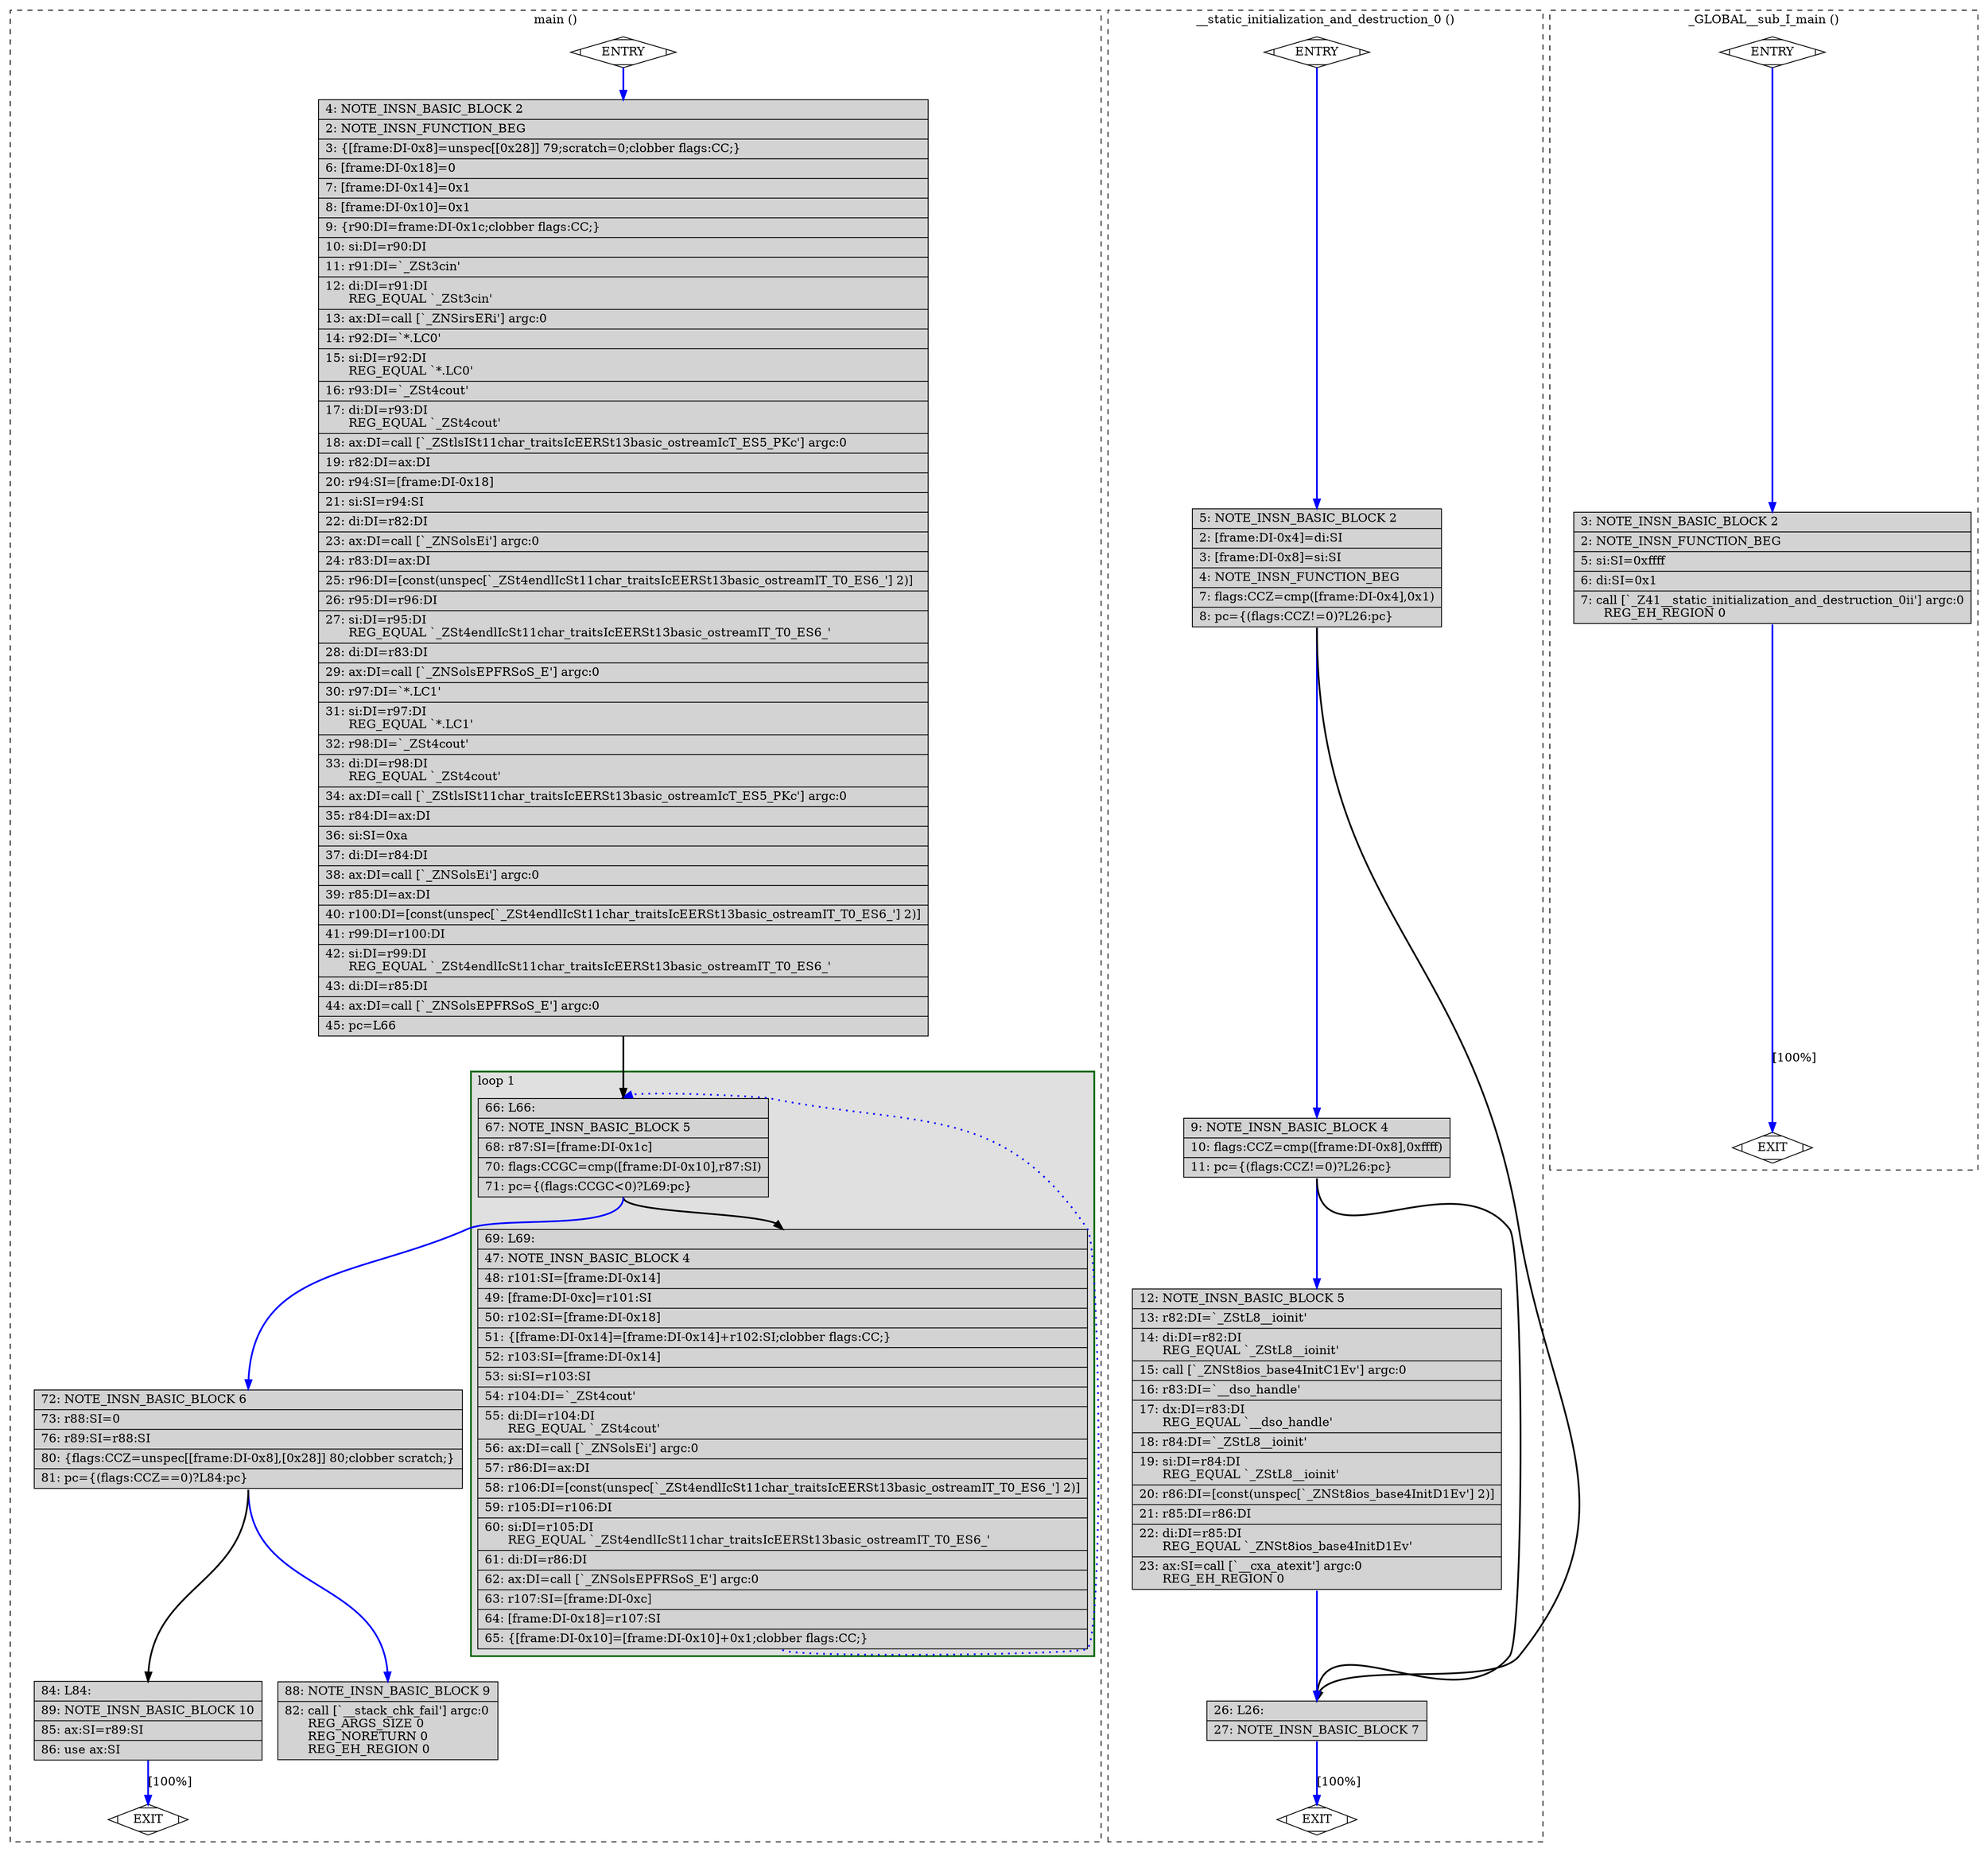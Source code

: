 digraph "a-fib.cpp.246r.vregs" {
overlap=false;
subgraph "cluster_main" {
	style="dashed";
	color="black";
	label="main ()";
	subgraph cluster_1731_1 {
	style="filled";
	color="darkgreen";
	fillcolor="grey88";
	label="loop 1";
	labeljust=l;
	penwidth=2;
	fn_1731_basic_block_5 [shape=record,style=filled,fillcolor=lightgrey,label="{\ \ \ 66:\ L66:\l\
|\ \ \ 67:\ NOTE_INSN_BASIC_BLOCK\ 5\l\
|\ \ \ 68:\ r87:SI=[frame:DI-0x1c]\l\
|\ \ \ 70:\ flags:CCGC=cmp([frame:DI-0x10],r87:SI)\l\
|\ \ \ 71:\ pc=\{(flags:CCGC\<0)?L69:pc\}\l\
}"];

	fn_1731_basic_block_4 [shape=record,style=filled,fillcolor=lightgrey,label="{\ \ \ 69:\ L69:\l\
|\ \ \ 47:\ NOTE_INSN_BASIC_BLOCK\ 4\l\
|\ \ \ 48:\ r101:SI=[frame:DI-0x14]\l\
|\ \ \ 49:\ [frame:DI-0xc]=r101:SI\l\
|\ \ \ 50:\ r102:SI=[frame:DI-0x18]\l\
|\ \ \ 51:\ \{[frame:DI-0x14]=[frame:DI-0x14]+r102:SI;clobber\ flags:CC;\}\l\
|\ \ \ 52:\ r103:SI=[frame:DI-0x14]\l\
|\ \ \ 53:\ si:SI=r103:SI\l\
|\ \ \ 54:\ r104:DI=`_ZSt4cout'\l\
|\ \ \ 55:\ di:DI=r104:DI\l\
\ \ \ \ \ \ REG_EQUAL\ `_ZSt4cout'\l\
|\ \ \ 56:\ ax:DI=call\ [`_ZNSolsEi']\ argc:0\l\
|\ \ \ 57:\ r86:DI=ax:DI\l\
|\ \ \ 58:\ r106:DI=[const(unspec[`_ZSt4endlIcSt11char_traitsIcEERSt13basic_ostreamIT_T0_ES6_']\ 2)]\l\
|\ \ \ 59:\ r105:DI=r106:DI\l\
|\ \ \ 60:\ si:DI=r105:DI\l\
\ \ \ \ \ \ REG_EQUAL\ `_ZSt4endlIcSt11char_traitsIcEERSt13basic_ostreamIT_T0_ES6_'\l\
|\ \ \ 61:\ di:DI=r86:DI\l\
|\ \ \ 62:\ ax:DI=call\ [`_ZNSolsEPFRSoS_E']\ argc:0\l\
|\ \ \ 63:\ r107:SI=[frame:DI-0xc]\l\
|\ \ \ 64:\ [frame:DI-0x18]=r107:SI\l\
|\ \ \ 65:\ \{[frame:DI-0x10]=[frame:DI-0x10]+0x1;clobber\ flags:CC;\}\l\
}"];

	}
	fn_1731_basic_block_0 [shape=Mdiamond,style=filled,fillcolor=white,label="ENTRY"];

	fn_1731_basic_block_1 [shape=Mdiamond,style=filled,fillcolor=white,label="EXIT"];

	fn_1731_basic_block_2 [shape=record,style=filled,fillcolor=lightgrey,label="{\ \ \ \ 4:\ NOTE_INSN_BASIC_BLOCK\ 2\l\
|\ \ \ \ 2:\ NOTE_INSN_FUNCTION_BEG\l\
|\ \ \ \ 3:\ \{[frame:DI-0x8]=unspec[[0x28]]\ 79;scratch=0;clobber\ flags:CC;\}\l\
|\ \ \ \ 6:\ [frame:DI-0x18]=0\l\
|\ \ \ \ 7:\ [frame:DI-0x14]=0x1\l\
|\ \ \ \ 8:\ [frame:DI-0x10]=0x1\l\
|\ \ \ \ 9:\ \{r90:DI=frame:DI-0x1c;clobber\ flags:CC;\}\l\
|\ \ \ 10:\ si:DI=r90:DI\l\
|\ \ \ 11:\ r91:DI=`_ZSt3cin'\l\
|\ \ \ 12:\ di:DI=r91:DI\l\
\ \ \ \ \ \ REG_EQUAL\ `_ZSt3cin'\l\
|\ \ \ 13:\ ax:DI=call\ [`_ZNSirsERi']\ argc:0\l\
|\ \ \ 14:\ r92:DI=`*.LC0'\l\
|\ \ \ 15:\ si:DI=r92:DI\l\
\ \ \ \ \ \ REG_EQUAL\ `*.LC0'\l\
|\ \ \ 16:\ r93:DI=`_ZSt4cout'\l\
|\ \ \ 17:\ di:DI=r93:DI\l\
\ \ \ \ \ \ REG_EQUAL\ `_ZSt4cout'\l\
|\ \ \ 18:\ ax:DI=call\ [`_ZStlsISt11char_traitsIcEERSt13basic_ostreamIcT_ES5_PKc']\ argc:0\l\
|\ \ \ 19:\ r82:DI=ax:DI\l\
|\ \ \ 20:\ r94:SI=[frame:DI-0x18]\l\
|\ \ \ 21:\ si:SI=r94:SI\l\
|\ \ \ 22:\ di:DI=r82:DI\l\
|\ \ \ 23:\ ax:DI=call\ [`_ZNSolsEi']\ argc:0\l\
|\ \ \ 24:\ r83:DI=ax:DI\l\
|\ \ \ 25:\ r96:DI=[const(unspec[`_ZSt4endlIcSt11char_traitsIcEERSt13basic_ostreamIT_T0_ES6_']\ 2)]\l\
|\ \ \ 26:\ r95:DI=r96:DI\l\
|\ \ \ 27:\ si:DI=r95:DI\l\
\ \ \ \ \ \ REG_EQUAL\ `_ZSt4endlIcSt11char_traitsIcEERSt13basic_ostreamIT_T0_ES6_'\l\
|\ \ \ 28:\ di:DI=r83:DI\l\
|\ \ \ 29:\ ax:DI=call\ [`_ZNSolsEPFRSoS_E']\ argc:0\l\
|\ \ \ 30:\ r97:DI=`*.LC1'\l\
|\ \ \ 31:\ si:DI=r97:DI\l\
\ \ \ \ \ \ REG_EQUAL\ `*.LC1'\l\
|\ \ \ 32:\ r98:DI=`_ZSt4cout'\l\
|\ \ \ 33:\ di:DI=r98:DI\l\
\ \ \ \ \ \ REG_EQUAL\ `_ZSt4cout'\l\
|\ \ \ 34:\ ax:DI=call\ [`_ZStlsISt11char_traitsIcEERSt13basic_ostreamIcT_ES5_PKc']\ argc:0\l\
|\ \ \ 35:\ r84:DI=ax:DI\l\
|\ \ \ 36:\ si:SI=0xa\l\
|\ \ \ 37:\ di:DI=r84:DI\l\
|\ \ \ 38:\ ax:DI=call\ [`_ZNSolsEi']\ argc:0\l\
|\ \ \ 39:\ r85:DI=ax:DI\l\
|\ \ \ 40:\ r100:DI=[const(unspec[`_ZSt4endlIcSt11char_traitsIcEERSt13basic_ostreamIT_T0_ES6_']\ 2)]\l\
|\ \ \ 41:\ r99:DI=r100:DI\l\
|\ \ \ 42:\ si:DI=r99:DI\l\
\ \ \ \ \ \ REG_EQUAL\ `_ZSt4endlIcSt11char_traitsIcEERSt13basic_ostreamIT_T0_ES6_'\l\
|\ \ \ 43:\ di:DI=r85:DI\l\
|\ \ \ 44:\ ax:DI=call\ [`_ZNSolsEPFRSoS_E']\ argc:0\l\
|\ \ \ 45:\ pc=L66\l\
}"];

	fn_1731_basic_block_6 [shape=record,style=filled,fillcolor=lightgrey,label="{\ \ \ 72:\ NOTE_INSN_BASIC_BLOCK\ 6\l\
|\ \ \ 73:\ r88:SI=0\l\
|\ \ \ 76:\ r89:SI=r88:SI\l\
|\ \ \ 80:\ \{flags:CCZ=unspec[[frame:DI-0x8],[0x28]]\ 80;clobber\ scratch;\}\l\
|\ \ \ 81:\ pc=\{(flags:CCZ==0)?L84:pc\}\l\
}"];

	fn_1731_basic_block_9 [shape=record,style=filled,fillcolor=lightgrey,label="{\ \ \ 88:\ NOTE_INSN_BASIC_BLOCK\ 9\l\
|\ \ \ 82:\ call\ [`__stack_chk_fail']\ argc:0\l\
\ \ \ \ \ \ REG_ARGS_SIZE\ 0\l\
\ \ \ \ \ \ REG_NORETURN\ 0\l\
\ \ \ \ \ \ REG_EH_REGION\ 0\l\
}"];

	fn_1731_basic_block_10 [shape=record,style=filled,fillcolor=lightgrey,label="{\ \ \ 84:\ L84:\l\
|\ \ \ 89:\ NOTE_INSN_BASIC_BLOCK\ 10\l\
|\ \ \ 85:\ ax:SI=r89:SI\l\
|\ \ \ 86:\ use\ ax:SI\l\
}"];

	fn_1731_basic_block_0:s -> fn_1731_basic_block_2:n [style="solid,bold",color=blue,weight=100,constraint=true];
	fn_1731_basic_block_2:s -> fn_1731_basic_block_5:n [style="solid,bold",color=black,weight=10,constraint=true];
	fn_1731_basic_block_4:s -> fn_1731_basic_block_5:n [style="dotted,bold",color=blue,weight=10,constraint=false];
	fn_1731_basic_block_5:s -> fn_1731_basic_block_4:n [style="solid,bold",color=black,weight=10,constraint=true];
	fn_1731_basic_block_5:s -> fn_1731_basic_block_6:n [style="solid,bold",color=blue,weight=100,constraint=true];
	fn_1731_basic_block_6:s -> fn_1731_basic_block_10:n [style="solid,bold",color=black,weight=10,constraint=true];
	fn_1731_basic_block_6:s -> fn_1731_basic_block_9:n [style="solid,bold",color=blue,weight=100,constraint=true];
	fn_1731_basic_block_10:s -> fn_1731_basic_block_1:n [style="solid,bold",color=blue,weight=100,constraint=true,label="[100%]"];
	fn_1731_basic_block_0:s -> fn_1731_basic_block_1:n [style="invis",constraint=true];
}
subgraph "cluster___static_initialization_and_destruction_0" {
	style="dashed";
	color="black";
	label="__static_initialization_and_destruction_0 ()";
	fn_2234_basic_block_0 [shape=Mdiamond,style=filled,fillcolor=white,label="ENTRY"];

	fn_2234_basic_block_1 [shape=Mdiamond,style=filled,fillcolor=white,label="EXIT"];

	fn_2234_basic_block_2 [shape=record,style=filled,fillcolor=lightgrey,label="{\ \ \ \ 5:\ NOTE_INSN_BASIC_BLOCK\ 2\l\
|\ \ \ \ 2:\ [frame:DI-0x4]=di:SI\l\
|\ \ \ \ 3:\ [frame:DI-0x8]=si:SI\l\
|\ \ \ \ 4:\ NOTE_INSN_FUNCTION_BEG\l\
|\ \ \ \ 7:\ flags:CCZ=cmp([frame:DI-0x4],0x1)\l\
|\ \ \ \ 8:\ pc=\{(flags:CCZ!=0)?L26:pc\}\l\
}"];

	fn_2234_basic_block_4 [shape=record,style=filled,fillcolor=lightgrey,label="{\ \ \ \ 9:\ NOTE_INSN_BASIC_BLOCK\ 4\l\
|\ \ \ 10:\ flags:CCZ=cmp([frame:DI-0x8],0xffff)\l\
|\ \ \ 11:\ pc=\{(flags:CCZ!=0)?L26:pc\}\l\
}"];

	fn_2234_basic_block_5 [shape=record,style=filled,fillcolor=lightgrey,label="{\ \ \ 12:\ NOTE_INSN_BASIC_BLOCK\ 5\l\
|\ \ \ 13:\ r82:DI=`_ZStL8__ioinit'\l\
|\ \ \ 14:\ di:DI=r82:DI\l\
\ \ \ \ \ \ REG_EQUAL\ `_ZStL8__ioinit'\l\
|\ \ \ 15:\ call\ [`_ZNSt8ios_base4InitC1Ev']\ argc:0\l\
|\ \ \ 16:\ r83:DI=`__dso_handle'\l\
|\ \ \ 17:\ dx:DI=r83:DI\l\
\ \ \ \ \ \ REG_EQUAL\ `__dso_handle'\l\
|\ \ \ 18:\ r84:DI=`_ZStL8__ioinit'\l\
|\ \ \ 19:\ si:DI=r84:DI\l\
\ \ \ \ \ \ REG_EQUAL\ `_ZStL8__ioinit'\l\
|\ \ \ 20:\ r86:DI=[const(unspec[`_ZNSt8ios_base4InitD1Ev']\ 2)]\l\
|\ \ \ 21:\ r85:DI=r86:DI\l\
|\ \ \ 22:\ di:DI=r85:DI\l\
\ \ \ \ \ \ REG_EQUAL\ `_ZNSt8ios_base4InitD1Ev'\l\
|\ \ \ 23:\ ax:SI=call\ [`__cxa_atexit']\ argc:0\l\
\ \ \ \ \ \ REG_EH_REGION\ 0\l\
}"];

	fn_2234_basic_block_7 [shape=record,style=filled,fillcolor=lightgrey,label="{\ \ \ 26:\ L26:\l\
|\ \ \ 27:\ NOTE_INSN_BASIC_BLOCK\ 7\l\
}"];

	fn_2234_basic_block_0:s -> fn_2234_basic_block_2:n [style="solid,bold",color=blue,weight=100,constraint=true];
	fn_2234_basic_block_2:s -> fn_2234_basic_block_4:n [style="solid,bold",color=blue,weight=100,constraint=true];
	fn_2234_basic_block_2:s -> fn_2234_basic_block_7:n [style="solid,bold",color=black,weight=10,constraint=true];
	fn_2234_basic_block_4:s -> fn_2234_basic_block_5:n [style="solid,bold",color=blue,weight=100,constraint=true];
	fn_2234_basic_block_4:s -> fn_2234_basic_block_7:n [style="solid,bold",color=black,weight=10,constraint=true];
	fn_2234_basic_block_5:s -> fn_2234_basic_block_7:n [style="solid,bold",color=blue,weight=100,constraint=true];
	fn_2234_basic_block_7:s -> fn_2234_basic_block_1:n [style="solid,bold",color=blue,weight=100,constraint=true,label="[100%]"];
	fn_2234_basic_block_0:s -> fn_2234_basic_block_1:n [style="invis",constraint=true];
}
subgraph "cluster__GLOBAL__sub_I_main" {
	style="dashed";
	color="black";
	label="_GLOBAL__sub_I_main ()";
	fn_2235_basic_block_0 [shape=Mdiamond,style=filled,fillcolor=white,label="ENTRY"];

	fn_2235_basic_block_1 [shape=Mdiamond,style=filled,fillcolor=white,label="EXIT"];

	fn_2235_basic_block_2 [shape=record,style=filled,fillcolor=lightgrey,label="{\ \ \ \ 3:\ NOTE_INSN_BASIC_BLOCK\ 2\l\
|\ \ \ \ 2:\ NOTE_INSN_FUNCTION_BEG\l\
|\ \ \ \ 5:\ si:SI=0xffff\l\
|\ \ \ \ 6:\ di:SI=0x1\l\
|\ \ \ \ 7:\ call\ [`_Z41__static_initialization_and_destruction_0ii']\ argc:0\l\
\ \ \ \ \ \ REG_EH_REGION\ 0\l\
}"];

	fn_2235_basic_block_0:s -> fn_2235_basic_block_2:n [style="solid,bold",color=blue,weight=100,constraint=true];
	fn_2235_basic_block_2:s -> fn_2235_basic_block_1:n [style="solid,bold",color=blue,weight=100,constraint=true,label="[100%]"];
	fn_2235_basic_block_0:s -> fn_2235_basic_block_1:n [style="invis",constraint=true];
}
}
